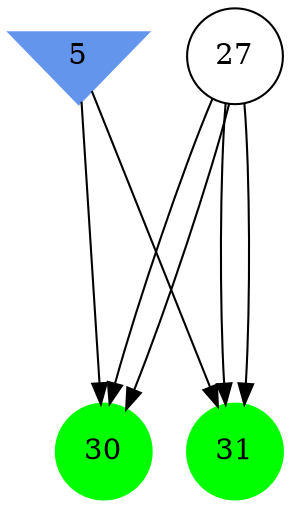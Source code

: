 digraph brain {
	ranksep=2.0;
	5 [shape=invtriangle,style=filled,color=cornflowerblue];
	27 [shape=circle,color=black];
	30 [shape=circle,style=filled,color=green];
	31 [shape=circle,style=filled,color=green];
	27	->	31;
	27	->	30;
	5	->	31;
	5	->	30;
	27	->	31;
	27	->	30;
	{ rank=same; 5; }
	{ rank=same; 27; }
	{ rank=same; 30; 31; }
}
